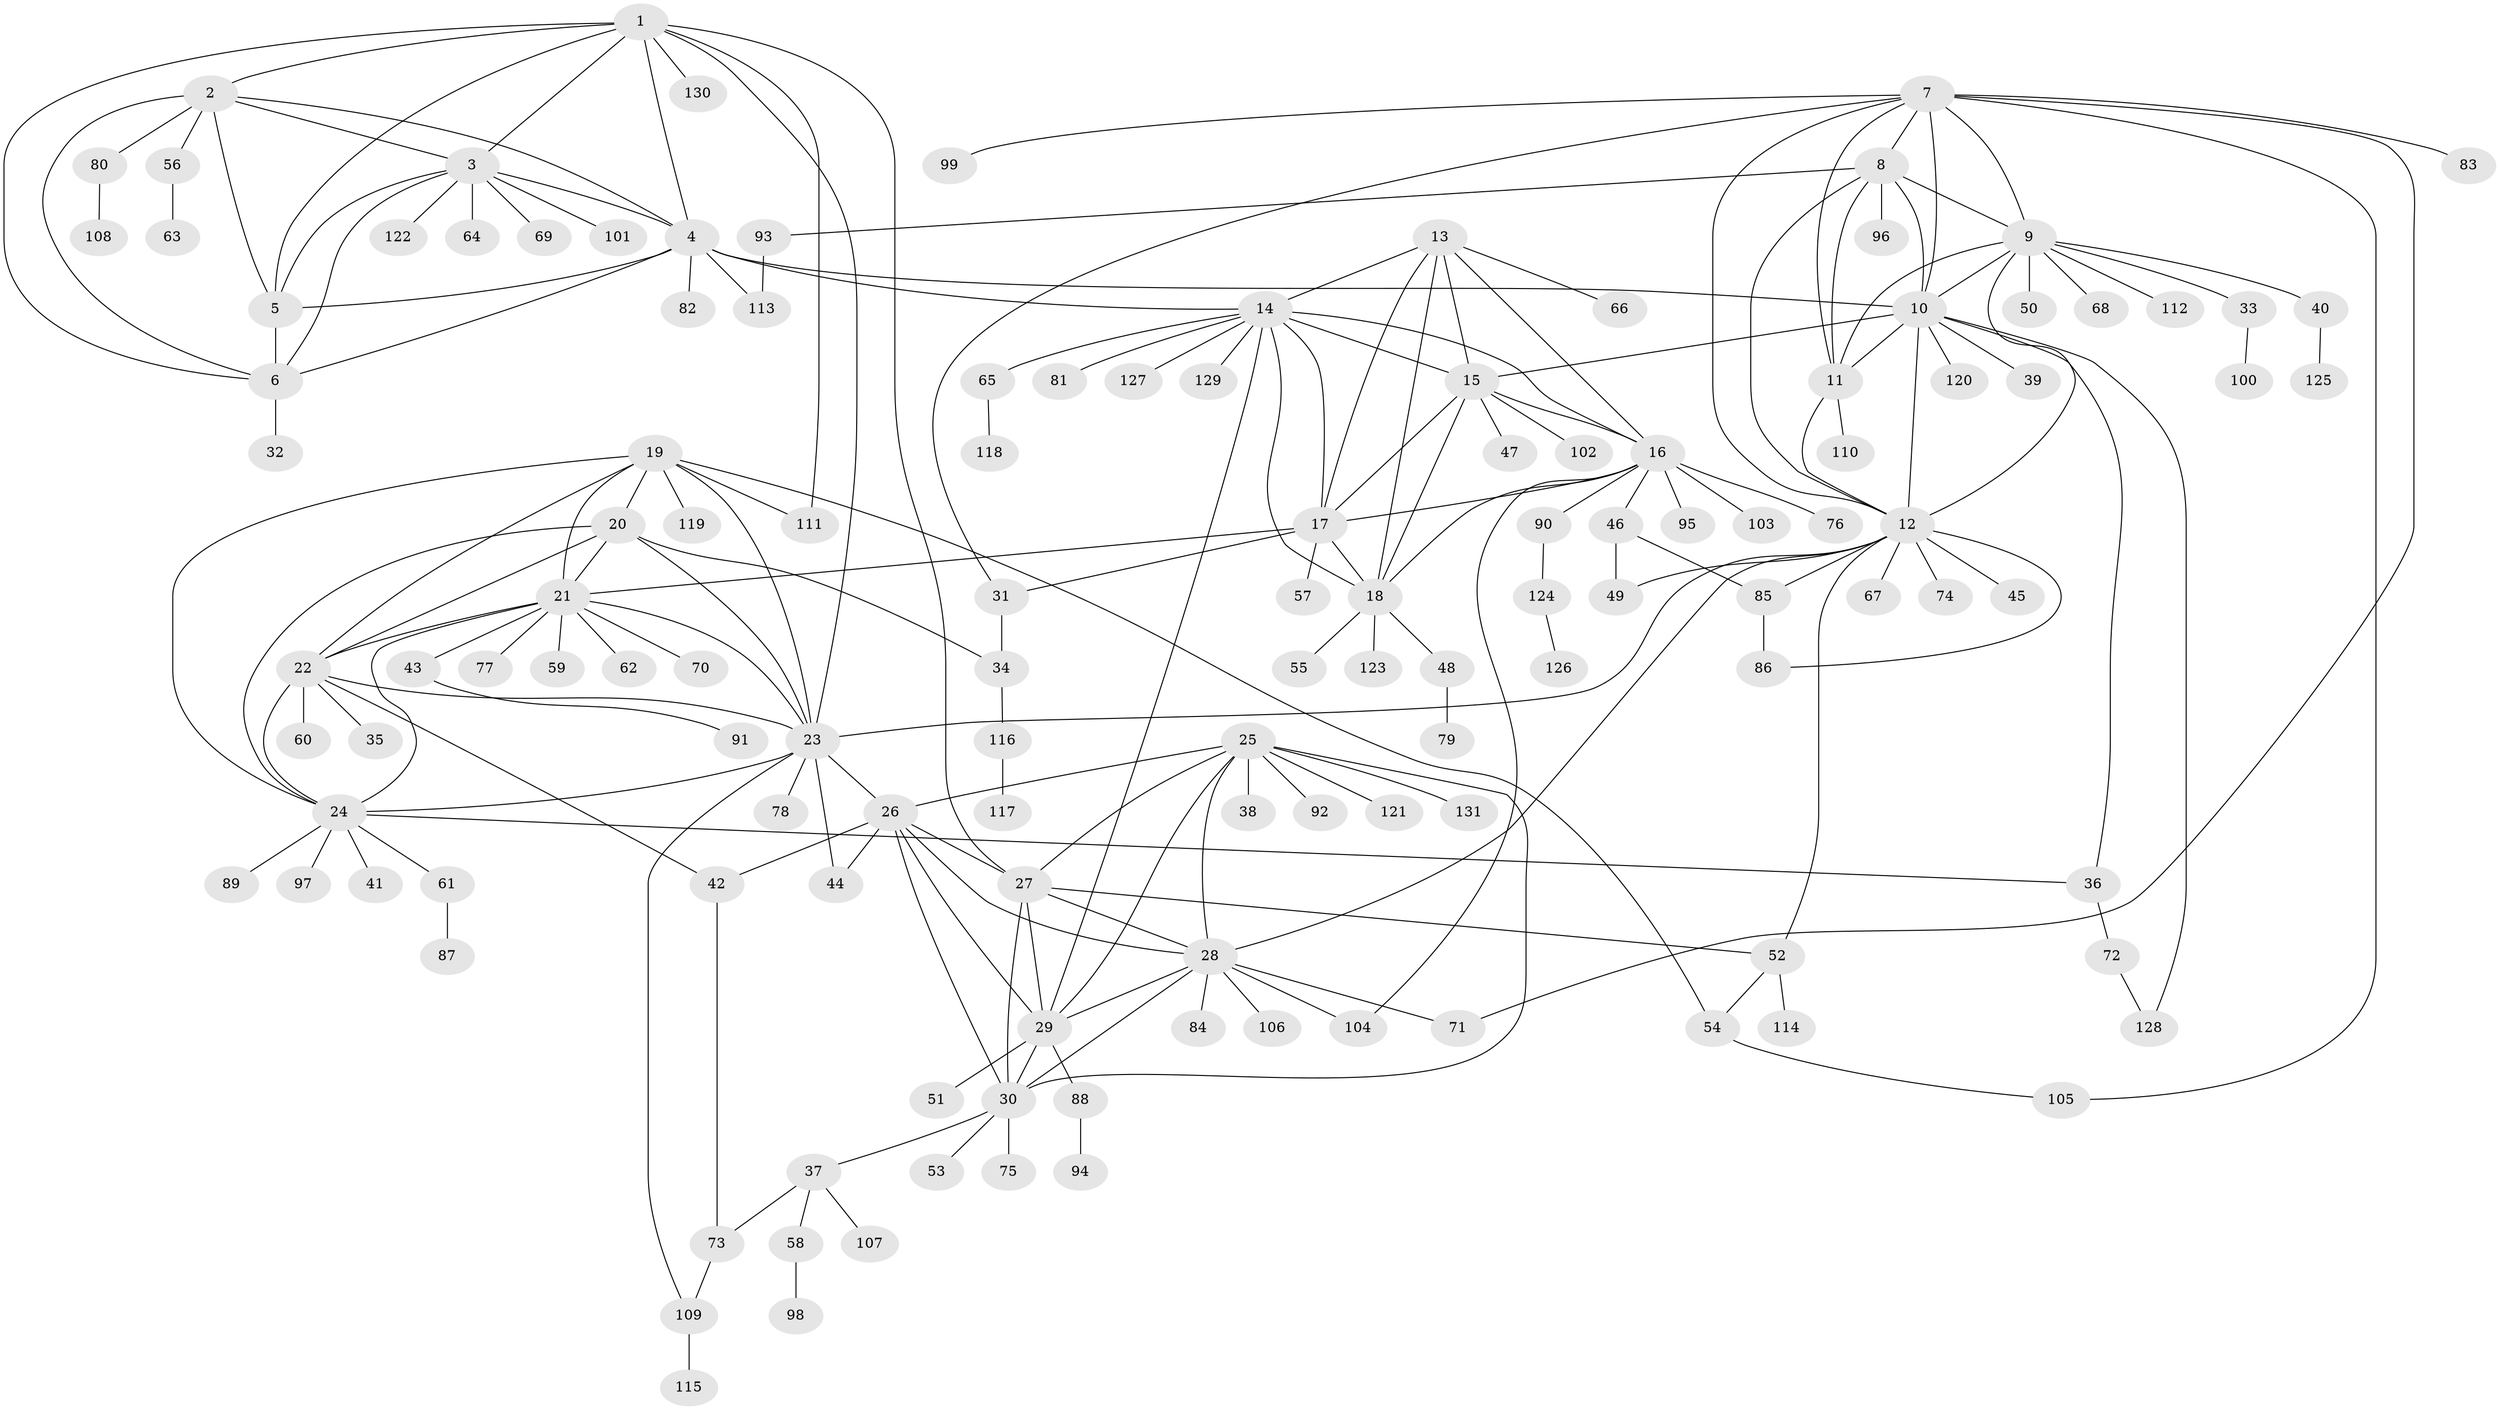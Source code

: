 // coarse degree distribution, {9: 0.06060606060606061, 3: 0.030303030303030304, 6: 0.12121212121212122, 4: 0.045454545454545456, 2: 0.12121212121212122, 1: 0.4393939393939394, 7: 0.07575757575757576, 8: 0.06060606060606061, 5: 0.030303030303030304, 10: 0.015151515151515152}
// Generated by graph-tools (version 1.1) at 2025/45/03/06/25 01:45:10]
// undirected, 131 vertices, 204 edges
graph export_dot {
graph [start="1"]
  node [color=gray90,style=filled];
  1;
  2;
  3;
  4;
  5;
  6;
  7;
  8;
  9;
  10;
  11;
  12;
  13;
  14;
  15;
  16;
  17;
  18;
  19;
  20;
  21;
  22;
  23;
  24;
  25;
  26;
  27;
  28;
  29;
  30;
  31;
  32;
  33;
  34;
  35;
  36;
  37;
  38;
  39;
  40;
  41;
  42;
  43;
  44;
  45;
  46;
  47;
  48;
  49;
  50;
  51;
  52;
  53;
  54;
  55;
  56;
  57;
  58;
  59;
  60;
  61;
  62;
  63;
  64;
  65;
  66;
  67;
  68;
  69;
  70;
  71;
  72;
  73;
  74;
  75;
  76;
  77;
  78;
  79;
  80;
  81;
  82;
  83;
  84;
  85;
  86;
  87;
  88;
  89;
  90;
  91;
  92;
  93;
  94;
  95;
  96;
  97;
  98;
  99;
  100;
  101;
  102;
  103;
  104;
  105;
  106;
  107;
  108;
  109;
  110;
  111;
  112;
  113;
  114;
  115;
  116;
  117;
  118;
  119;
  120;
  121;
  122;
  123;
  124;
  125;
  126;
  127;
  128;
  129;
  130;
  131;
  1 -- 2;
  1 -- 3;
  1 -- 4;
  1 -- 5;
  1 -- 6;
  1 -- 23;
  1 -- 27;
  1 -- 111;
  1 -- 130;
  2 -- 3;
  2 -- 4;
  2 -- 5;
  2 -- 6;
  2 -- 56;
  2 -- 80;
  3 -- 4;
  3 -- 5;
  3 -- 6;
  3 -- 64;
  3 -- 69;
  3 -- 101;
  3 -- 122;
  4 -- 5;
  4 -- 6;
  4 -- 10;
  4 -- 14;
  4 -- 82;
  4 -- 113;
  5 -- 6;
  6 -- 32;
  7 -- 8;
  7 -- 9;
  7 -- 10;
  7 -- 11;
  7 -- 12;
  7 -- 31;
  7 -- 71;
  7 -- 83;
  7 -- 99;
  7 -- 105;
  8 -- 9;
  8 -- 10;
  8 -- 11;
  8 -- 12;
  8 -- 93;
  8 -- 96;
  9 -- 10;
  9 -- 11;
  9 -- 12;
  9 -- 33;
  9 -- 40;
  9 -- 50;
  9 -- 68;
  9 -- 112;
  10 -- 11;
  10 -- 12;
  10 -- 15;
  10 -- 36;
  10 -- 39;
  10 -- 120;
  10 -- 128;
  11 -- 12;
  11 -- 110;
  12 -- 23;
  12 -- 28;
  12 -- 45;
  12 -- 49;
  12 -- 52;
  12 -- 67;
  12 -- 74;
  12 -- 85;
  12 -- 86;
  13 -- 14;
  13 -- 15;
  13 -- 16;
  13 -- 17;
  13 -- 18;
  13 -- 66;
  14 -- 15;
  14 -- 16;
  14 -- 17;
  14 -- 18;
  14 -- 29;
  14 -- 65;
  14 -- 81;
  14 -- 127;
  14 -- 129;
  15 -- 16;
  15 -- 17;
  15 -- 18;
  15 -- 47;
  15 -- 102;
  16 -- 17;
  16 -- 18;
  16 -- 46;
  16 -- 76;
  16 -- 90;
  16 -- 95;
  16 -- 103;
  16 -- 104;
  17 -- 18;
  17 -- 21;
  17 -- 31;
  17 -- 57;
  18 -- 48;
  18 -- 55;
  18 -- 123;
  19 -- 20;
  19 -- 21;
  19 -- 22;
  19 -- 23;
  19 -- 24;
  19 -- 54;
  19 -- 111;
  19 -- 119;
  20 -- 21;
  20 -- 22;
  20 -- 23;
  20 -- 24;
  20 -- 34;
  21 -- 22;
  21 -- 23;
  21 -- 24;
  21 -- 43;
  21 -- 59;
  21 -- 62;
  21 -- 70;
  21 -- 77;
  22 -- 23;
  22 -- 24;
  22 -- 35;
  22 -- 42;
  22 -- 60;
  23 -- 24;
  23 -- 26;
  23 -- 44;
  23 -- 78;
  23 -- 109;
  24 -- 36;
  24 -- 41;
  24 -- 61;
  24 -- 89;
  24 -- 97;
  25 -- 26;
  25 -- 27;
  25 -- 28;
  25 -- 29;
  25 -- 30;
  25 -- 38;
  25 -- 92;
  25 -- 121;
  25 -- 131;
  26 -- 27;
  26 -- 28;
  26 -- 29;
  26 -- 30;
  26 -- 42;
  26 -- 44;
  27 -- 28;
  27 -- 29;
  27 -- 30;
  27 -- 52;
  28 -- 29;
  28 -- 30;
  28 -- 71;
  28 -- 84;
  28 -- 104;
  28 -- 106;
  29 -- 30;
  29 -- 51;
  29 -- 88;
  30 -- 37;
  30 -- 53;
  30 -- 75;
  31 -- 34;
  33 -- 100;
  34 -- 116;
  36 -- 72;
  37 -- 58;
  37 -- 73;
  37 -- 107;
  40 -- 125;
  42 -- 73;
  43 -- 91;
  46 -- 49;
  46 -- 85;
  48 -- 79;
  52 -- 54;
  52 -- 114;
  54 -- 105;
  56 -- 63;
  58 -- 98;
  61 -- 87;
  65 -- 118;
  72 -- 128;
  73 -- 109;
  80 -- 108;
  85 -- 86;
  88 -- 94;
  90 -- 124;
  93 -- 113;
  109 -- 115;
  116 -- 117;
  124 -- 126;
}

